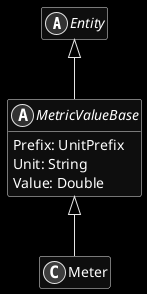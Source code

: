 ﻿@startuml
skinparam monochrome reverse
hide empty members

abstract class Entity {
}

Entity <|-- MetricValueBase

abstract class MetricValueBase {
    Prefix: UnitPrefix
    Unit: String
    Value: Double
}

MetricValueBase <|-- Meter

class Meter {
}

@enduml
